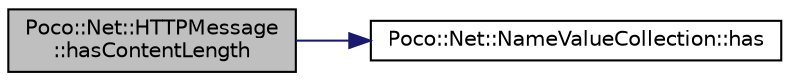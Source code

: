 digraph "Poco::Net::HTTPMessage::hasContentLength"
{
 // LATEX_PDF_SIZE
  edge [fontname="Helvetica",fontsize="10",labelfontname="Helvetica",labelfontsize="10"];
  node [fontname="Helvetica",fontsize="10",shape=record];
  rankdir="LR";
  Node1 [label="Poco::Net::HTTPMessage\l::hasContentLength",height=0.2,width=0.4,color="black", fillcolor="grey75", style="filled", fontcolor="black",tooltip=" "];
  Node1 -> Node2 [color="midnightblue",fontsize="10",style="solid"];
  Node2 [label="Poco::Net::NameValueCollection::has",height=0.2,width=0.4,color="black", fillcolor="white", style="filled",URL="$classPoco_1_1Net_1_1NameValueCollection.html#a43d15e0244fa45ccaa8ae003aee2b9b8",tooltip=" "];
}
